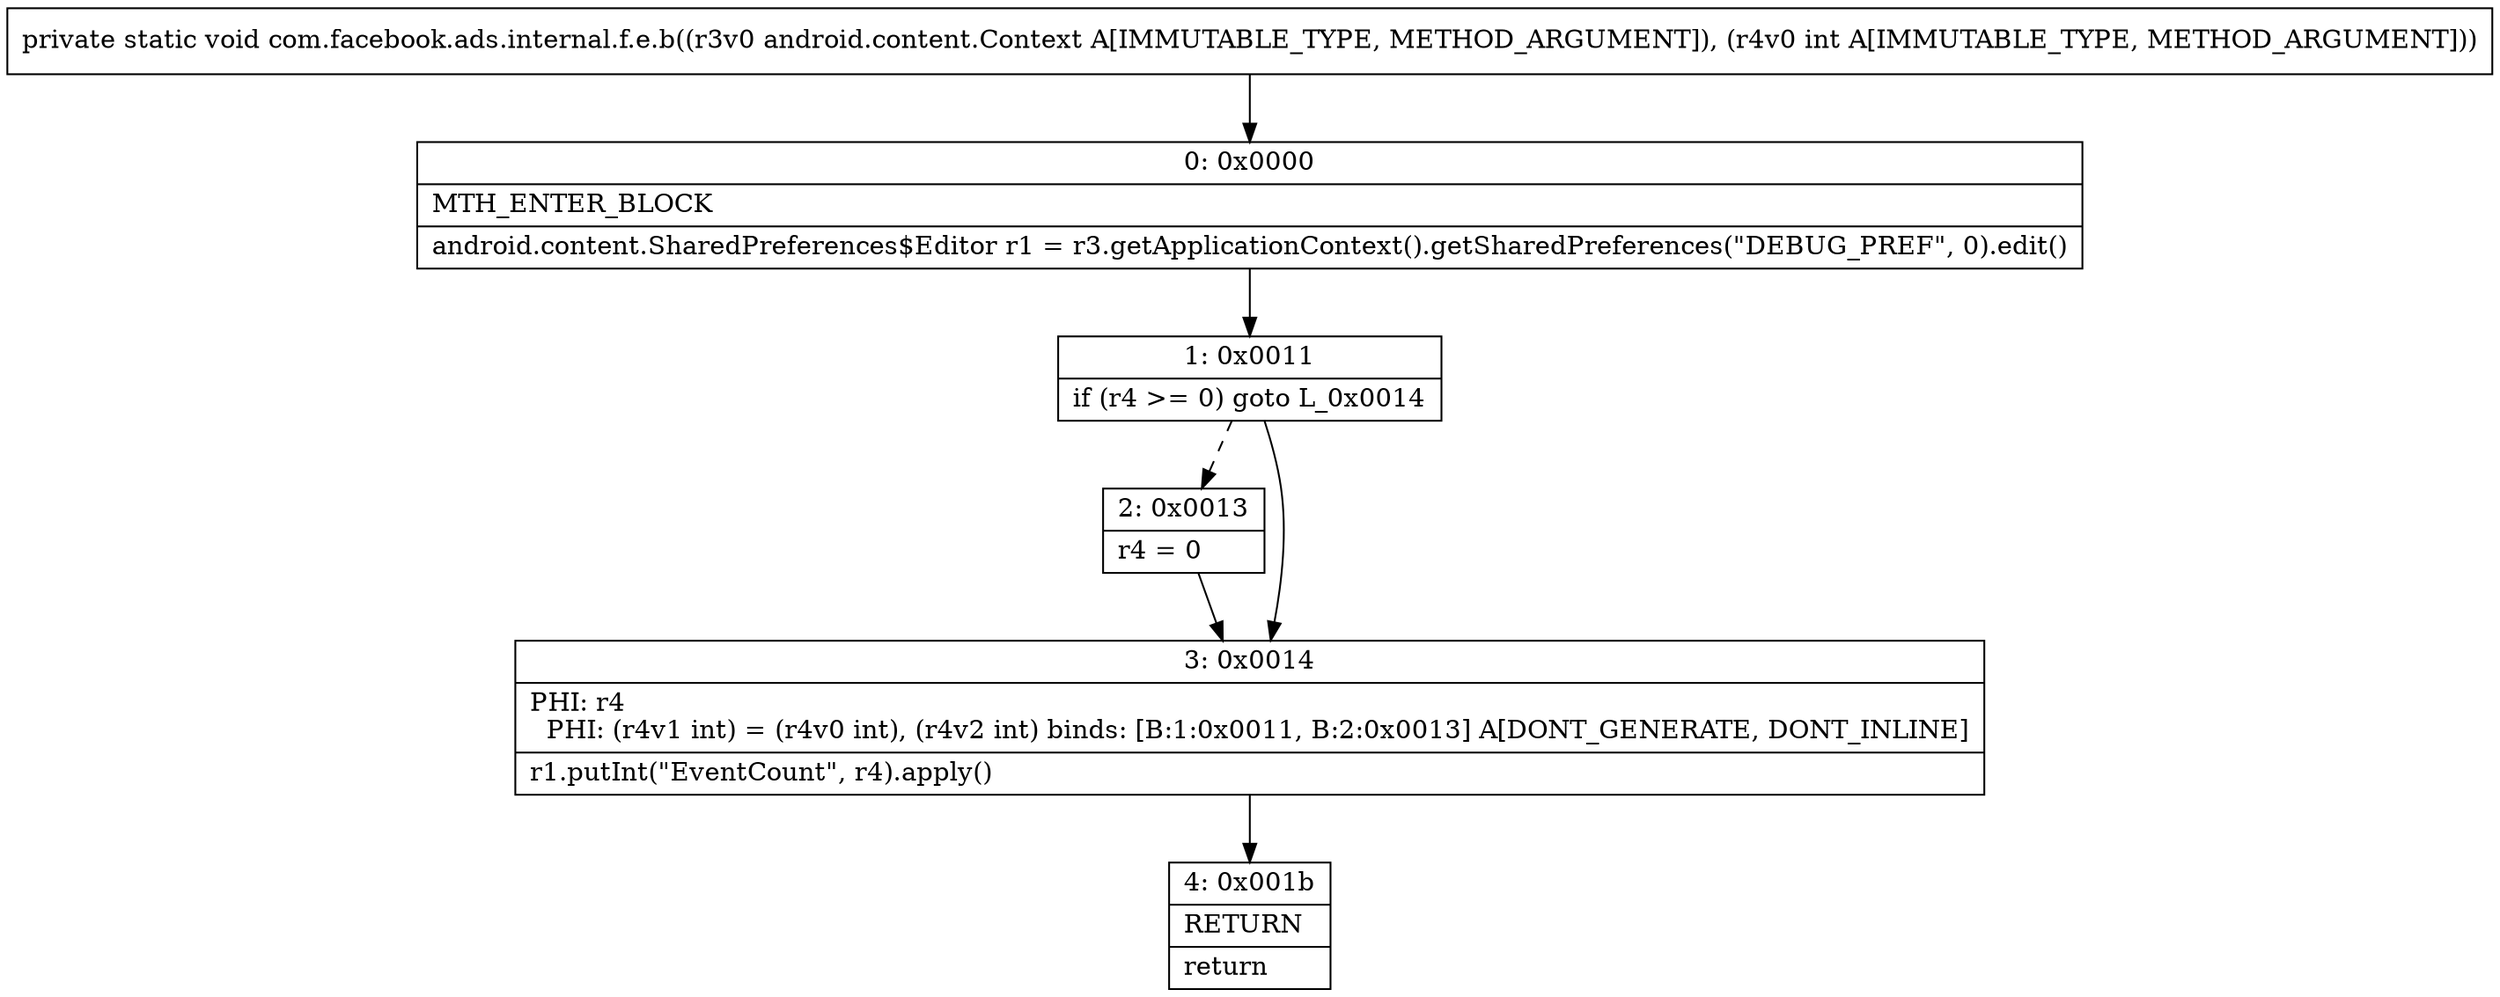 digraph "CFG forcom.facebook.ads.internal.f.e.b(Landroid\/content\/Context;I)V" {
Node_0 [shape=record,label="{0\:\ 0x0000|MTH_ENTER_BLOCK\l|android.content.SharedPreferences$Editor r1 = r3.getApplicationContext().getSharedPreferences(\"DEBUG_PREF\", 0).edit()\l}"];
Node_1 [shape=record,label="{1\:\ 0x0011|if (r4 \>= 0) goto L_0x0014\l}"];
Node_2 [shape=record,label="{2\:\ 0x0013|r4 = 0\l}"];
Node_3 [shape=record,label="{3\:\ 0x0014|PHI: r4 \l  PHI: (r4v1 int) = (r4v0 int), (r4v2 int) binds: [B:1:0x0011, B:2:0x0013] A[DONT_GENERATE, DONT_INLINE]\l|r1.putInt(\"EventCount\", r4).apply()\l}"];
Node_4 [shape=record,label="{4\:\ 0x001b|RETURN\l|return\l}"];
MethodNode[shape=record,label="{private static void com.facebook.ads.internal.f.e.b((r3v0 android.content.Context A[IMMUTABLE_TYPE, METHOD_ARGUMENT]), (r4v0 int A[IMMUTABLE_TYPE, METHOD_ARGUMENT])) }"];
MethodNode -> Node_0;
Node_0 -> Node_1;
Node_1 -> Node_2[style=dashed];
Node_1 -> Node_3;
Node_2 -> Node_3;
Node_3 -> Node_4;
}

